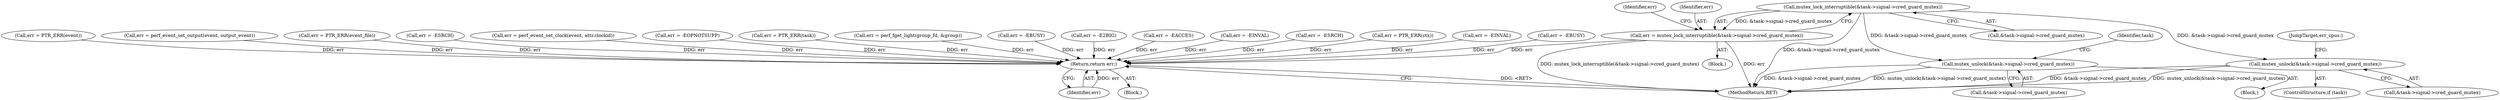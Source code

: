 digraph "0_linux_321027c1fe77f892f4ea07846aeae08cefbbb290@API" {
"1000360" [label="(Call,mutex_lock_interruptible(&task->signal->cred_guard_mutex))"];
"1000358" [label="(Call,err = mutex_lock_interruptible(&task->signal->cred_guard_mutex))"];
"1000841" [label="(Return,return err;)"];
"1000756" [label="(Call,mutex_unlock(&task->signal->cred_guard_mutex))"];
"1000821" [label="(Call,mutex_unlock(&task->signal->cred_guard_mutex))"];
"1000368" [label="(Identifier,err)"];
"1000841" [label="(Return,return err;)"];
"1000828" [label="(JumpTarget,err_cpus:)"];
"1000499" [label="(Call,err = PTR_ERR(ctx))"];
"1000764" [label="(Identifier,task)"];
"1000521" [label="(Call,err = -EINVAL)"];
"1000679" [label="(Call,err = -EBUSY)"];
"1000403" [label="(Call,err = PTR_ERR(event))"];
"1000585" [label="(Call,err = perf_event_set_output(event, output_event))"];
"1000843" [label="(MethodReturn,RET)"];
"1000138" [label="(Block,)"];
"1000605" [label="(Call,err = PTR_ERR(event_file))"];
"1000821" [label="(Call,mutex_unlock(&task->signal->cred_guard_mutex))"];
"1000637" [label="(Call,err = -ESRCH)"];
"1000436" [label="(Call,err = perf_event_set_clock(event, attr.clockid))"];
"1000757" [label="(Call,&task->signal->cred_guard_mutex)"];
"1000357" [label="(Block,)"];
"1000358" [label="(Call,err = mutex_lock_interruptible(&task->signal->cred_guard_mutex))"];
"1000421" [label="(Call,err = -EOPNOTSUPP)"];
"1000822" [label="(Call,&task->signal->cred_guard_mutex)"];
"1000329" [label="(Call,err = PTR_ERR(task))"];
"1000280" [label="(Call,err = perf_fget_light(group_fd, &group))"];
"1000513" [label="(Call,err = -EBUSY)"];
"1000755" [label="(Block,)"];
"1000842" [label="(Identifier,err)"];
"1000666" [label="(Call,err = -E2BIG)"];
"1000819" [label="(ControlStructure,if (task))"];
"1000359" [label="(Identifier,err)"];
"1000370" [label="(Call,err = -EACCES)"];
"1000349" [label="(Call,err = -EINVAL)"];
"1000756" [label="(Call,mutex_unlock(&task->signal->cred_guard_mutex))"];
"1000361" [label="(Call,&task->signal->cred_guard_mutex)"];
"1000360" [label="(Call,mutex_lock_interruptible(&task->signal->cred_guard_mutex))"];
"1000656" [label="(Call,err = -ESRCH)"];
"1000360" -> "1000358"  [label="AST: "];
"1000360" -> "1000361"  [label="CFG: "];
"1000361" -> "1000360"  [label="AST: "];
"1000358" -> "1000360"  [label="CFG: "];
"1000360" -> "1000843"  [label="DDG: &task->signal->cred_guard_mutex"];
"1000360" -> "1000358"  [label="DDG: &task->signal->cred_guard_mutex"];
"1000360" -> "1000756"  [label="DDG: &task->signal->cred_guard_mutex"];
"1000360" -> "1000821"  [label="DDG: &task->signal->cred_guard_mutex"];
"1000358" -> "1000357"  [label="AST: "];
"1000359" -> "1000358"  [label="AST: "];
"1000368" -> "1000358"  [label="CFG: "];
"1000358" -> "1000843"  [label="DDG: mutex_lock_interruptible(&task->signal->cred_guard_mutex)"];
"1000358" -> "1000843"  [label="DDG: err"];
"1000358" -> "1000841"  [label="DDG: err"];
"1000841" -> "1000138"  [label="AST: "];
"1000841" -> "1000842"  [label="CFG: "];
"1000842" -> "1000841"  [label="AST: "];
"1000843" -> "1000841"  [label="CFG: "];
"1000841" -> "1000843"  [label="DDG: <RET>"];
"1000842" -> "1000841"  [label="DDG: err"];
"1000637" -> "1000841"  [label="DDG: err"];
"1000436" -> "1000841"  [label="DDG: err"];
"1000679" -> "1000841"  [label="DDG: err"];
"1000403" -> "1000841"  [label="DDG: err"];
"1000585" -> "1000841"  [label="DDG: err"];
"1000421" -> "1000841"  [label="DDG: err"];
"1000499" -> "1000841"  [label="DDG: err"];
"1000329" -> "1000841"  [label="DDG: err"];
"1000349" -> "1000841"  [label="DDG: err"];
"1000280" -> "1000841"  [label="DDG: err"];
"1000656" -> "1000841"  [label="DDG: err"];
"1000605" -> "1000841"  [label="DDG: err"];
"1000370" -> "1000841"  [label="DDG: err"];
"1000521" -> "1000841"  [label="DDG: err"];
"1000513" -> "1000841"  [label="DDG: err"];
"1000666" -> "1000841"  [label="DDG: err"];
"1000756" -> "1000755"  [label="AST: "];
"1000756" -> "1000757"  [label="CFG: "];
"1000757" -> "1000756"  [label="AST: "];
"1000764" -> "1000756"  [label="CFG: "];
"1000756" -> "1000843"  [label="DDG: &task->signal->cred_guard_mutex"];
"1000756" -> "1000843"  [label="DDG: mutex_unlock(&task->signal->cred_guard_mutex)"];
"1000821" -> "1000819"  [label="AST: "];
"1000821" -> "1000822"  [label="CFG: "];
"1000822" -> "1000821"  [label="AST: "];
"1000828" -> "1000821"  [label="CFG: "];
"1000821" -> "1000843"  [label="DDG: &task->signal->cred_guard_mutex"];
"1000821" -> "1000843"  [label="DDG: mutex_unlock(&task->signal->cred_guard_mutex)"];
}

